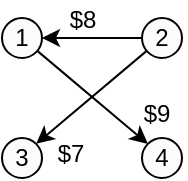 <mxfile version="14.8.5" type="device"><diagram id="Opo7gP11n_kXu3aD5Yon" name="Page-1"><mxGraphModel dx="788" dy="453" grid="1" gridSize="10" guides="1" tooltips="1" connect="1" arrows="1" fold="1" page="1" pageScale="1" pageWidth="850" pageHeight="1100" math="0" shadow="0"><root><mxCell id="0"/><mxCell id="1" parent="0"/><mxCell id="ZICfLOzBAmy7T3M_j0-I-11" style="edgeStyle=none;rounded=0;orthogonalLoop=1;jettySize=auto;html=1;entryX=0;entryY=0;entryDx=0;entryDy=0;endArrow=classic;endFill=1;" edge="1" parent="1" source="ZICfLOzBAmy7T3M_j0-I-2" target="ZICfLOzBAmy7T3M_j0-I-4"><mxGeometry relative="1" as="geometry"/></mxCell><mxCell id="ZICfLOzBAmy7T3M_j0-I-2" value="1" style="ellipse;whiteSpace=wrap;html=1;aspect=fixed;fillColor=#FCFCFC;" vertex="1" parent="1"><mxGeometry x="180" y="250" width="20" height="20" as="geometry"/></mxCell><mxCell id="ZICfLOzBAmy7T3M_j0-I-3" value="3" style="ellipse;whiteSpace=wrap;html=1;aspect=fixed;fillColor=#FCFCFC;" vertex="1" parent="1"><mxGeometry x="180" y="310" width="20" height="20" as="geometry"/></mxCell><mxCell id="ZICfLOzBAmy7T3M_j0-I-4" value="4" style="ellipse;whiteSpace=wrap;html=1;aspect=fixed;fillColor=#FCFCFC;" vertex="1" parent="1"><mxGeometry x="250" y="310" width="20" height="20" as="geometry"/></mxCell><mxCell id="ZICfLOzBAmy7T3M_j0-I-9" style="edgeStyle=orthogonalEdgeStyle;rounded=0;orthogonalLoop=1;jettySize=auto;html=1;entryX=1;entryY=0.5;entryDx=0;entryDy=0;endArrow=classic;endFill=1;" edge="1" parent="1" source="ZICfLOzBAmy7T3M_j0-I-5" target="ZICfLOzBAmy7T3M_j0-I-2"><mxGeometry relative="1" as="geometry"/></mxCell><mxCell id="ZICfLOzBAmy7T3M_j0-I-10" style="rounded=0;orthogonalLoop=1;jettySize=auto;html=1;entryX=1;entryY=0;entryDx=0;entryDy=0;endArrow=classic;endFill=1;" edge="1" parent="1" source="ZICfLOzBAmy7T3M_j0-I-5" target="ZICfLOzBAmy7T3M_j0-I-3"><mxGeometry relative="1" as="geometry"/></mxCell><mxCell id="ZICfLOzBAmy7T3M_j0-I-5" value="2" style="ellipse;whiteSpace=wrap;html=1;aspect=fixed;fillColor=#FCFCFC;" vertex="1" parent="1"><mxGeometry x="250" y="250" width="20" height="20" as="geometry"/></mxCell><mxCell id="ZICfLOzBAmy7T3M_j0-I-12" value="$8" style="text;html=1;align=center;verticalAlign=middle;resizable=0;points=[];autosize=1;strokeColor=none;" vertex="1" parent="1"><mxGeometry x="205" y="241" width="30" height="20" as="geometry"/></mxCell><mxCell id="ZICfLOzBAmy7T3M_j0-I-13" value="$7" style="text;html=1;align=center;verticalAlign=middle;resizable=0;points=[];autosize=1;strokeColor=none;" vertex="1" parent="1"><mxGeometry x="199" y="308" width="30" height="20" as="geometry"/></mxCell><mxCell id="ZICfLOzBAmy7T3M_j0-I-14" value="$9" style="text;html=1;align=center;verticalAlign=middle;resizable=0;points=[];autosize=1;strokeColor=none;" vertex="1" parent="1"><mxGeometry x="242" y="288" width="30" height="20" as="geometry"/></mxCell></root></mxGraphModel></diagram></mxfile>